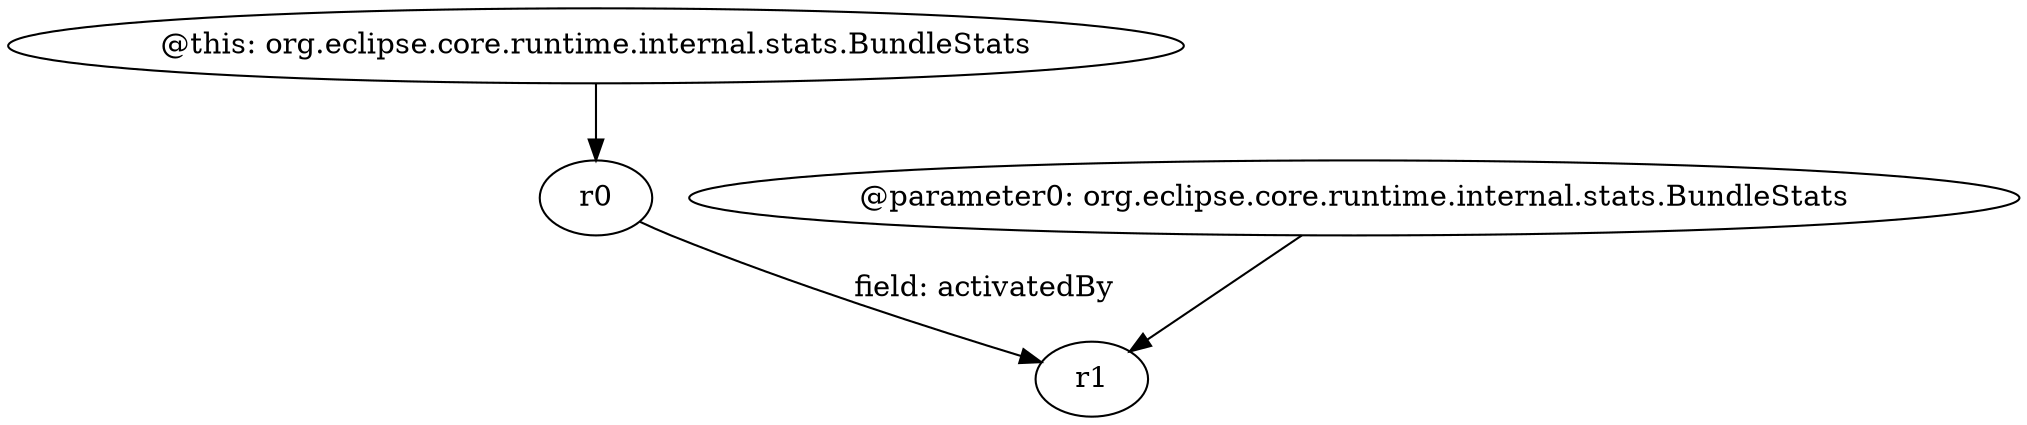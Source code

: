 digraph g {
0[label="@this: org.eclipse.core.runtime.internal.stats.BundleStats"]
1[label="r0"]
0->1[label=""]
2[label="@parameter0: org.eclipse.core.runtime.internal.stats.BundleStats"]
3[label="r1"]
2->3[label=""]
1->3[label="field: activatedBy"]
}